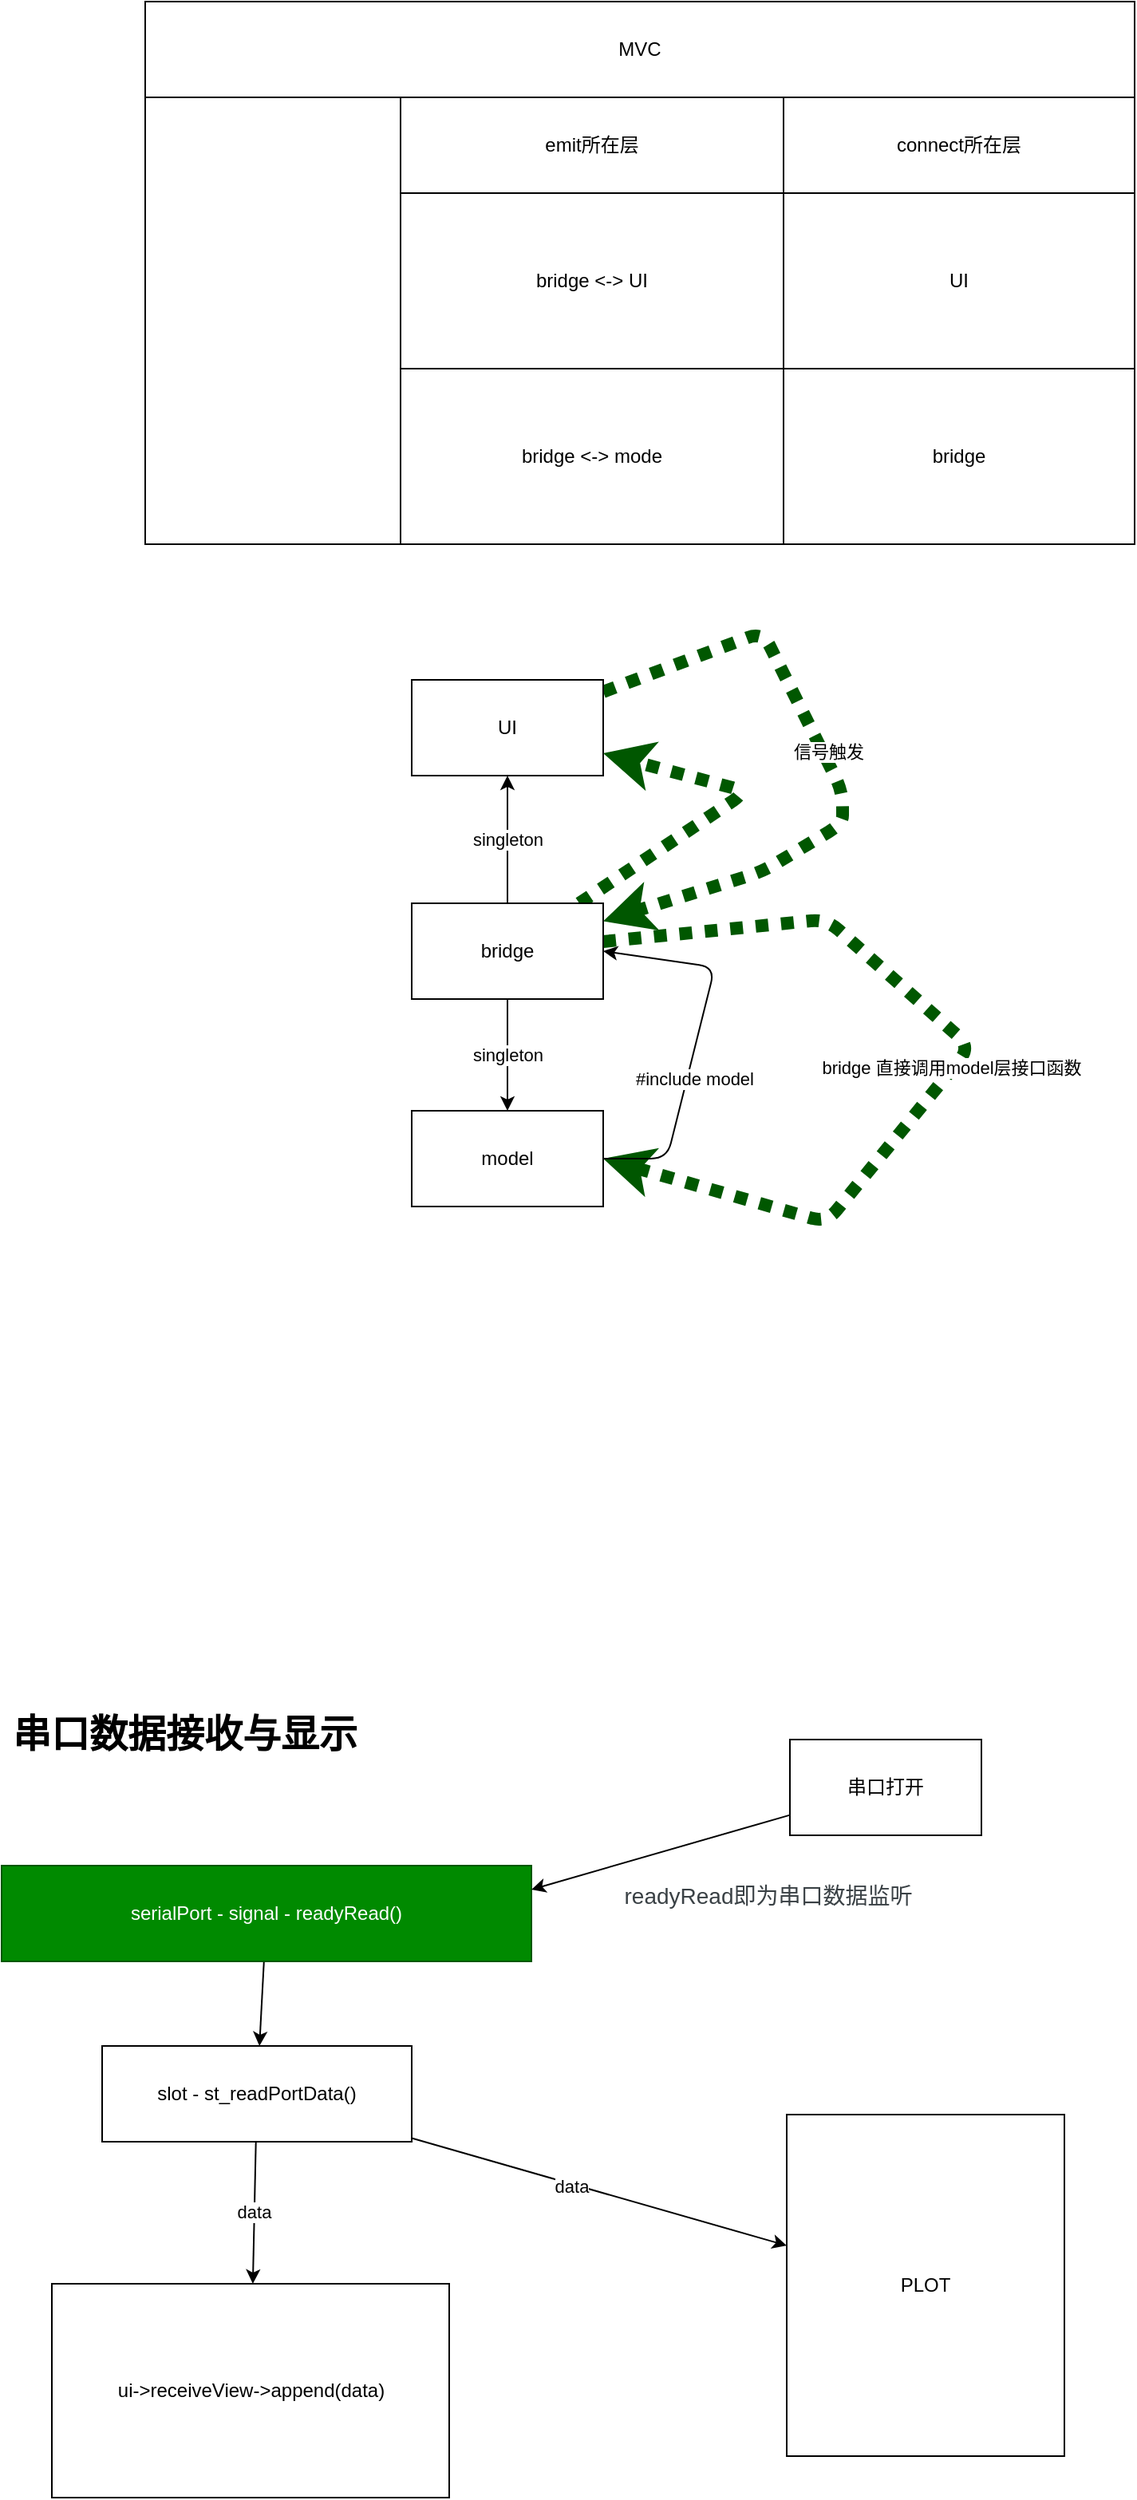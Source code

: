 <mxfile>
    <diagram id="eJXD1WAULe9eI2_TIKXv" name="第 1 页">
        <mxGraphModel dx="776" dy="609" grid="0" gridSize="10" guides="1" tooltips="1" connect="1" arrows="1" fold="1" page="1" pageScale="1" pageWidth="827" pageHeight="1169" math="0" shadow="0">
            <root>
                <mxCell id="0"/>
                <mxCell id="1" parent="0"/>
                <mxCell id="2" value="" style="rounded=0;whiteSpace=wrap;html=1;" parent="1" vertex="1">
                    <mxGeometry x="120" y="120" width="620" height="340" as="geometry"/>
                </mxCell>
                <mxCell id="3" value="MVC" style="rounded=0;whiteSpace=wrap;html=1;" parent="1" vertex="1">
                    <mxGeometry x="120" y="120" width="620" height="60" as="geometry"/>
                </mxCell>
                <mxCell id="4" value="" style="rounded=0;whiteSpace=wrap;html=1;" parent="1" vertex="1">
                    <mxGeometry x="120" y="180" width="160" height="280" as="geometry"/>
                </mxCell>
                <mxCell id="7" value="" style="rounded=0;whiteSpace=wrap;html=1;" parent="1" vertex="1">
                    <mxGeometry x="280" y="180" width="240" height="280" as="geometry"/>
                </mxCell>
                <mxCell id="8" value="" style="rounded=0;whiteSpace=wrap;html=1;" parent="1" vertex="1">
                    <mxGeometry x="520" y="240" width="220" height="220" as="geometry"/>
                </mxCell>
                <mxCell id="5" value="" style="rounded=0;whiteSpace=wrap;html=1;" parent="1" vertex="1">
                    <mxGeometry x="280" y="180" width="460" height="60" as="geometry"/>
                </mxCell>
                <mxCell id="9" value="emit所在层" style="rounded=0;whiteSpace=wrap;html=1;" parent="1" vertex="1">
                    <mxGeometry x="280" y="180" width="240" height="60" as="geometry"/>
                </mxCell>
                <mxCell id="10" value="connect所在层" style="rounded=0;whiteSpace=wrap;html=1;" parent="1" vertex="1">
                    <mxGeometry x="520" y="180" width="220" height="60" as="geometry"/>
                </mxCell>
                <mxCell id="11" value="bridge &amp;lt;-&amp;gt; UI" style="rounded=0;whiteSpace=wrap;html=1;" parent="1" vertex="1">
                    <mxGeometry x="280" y="240" width="240" height="110" as="geometry"/>
                </mxCell>
                <mxCell id="12" value="UI" style="rounded=0;whiteSpace=wrap;html=1;" parent="1" vertex="1">
                    <mxGeometry x="520" y="240" width="220" height="110" as="geometry"/>
                </mxCell>
                <mxCell id="13" value="bridge &amp;lt;-&amp;gt; mode" style="rounded=0;whiteSpace=wrap;html=1;" parent="1" vertex="1">
                    <mxGeometry x="280" y="350" width="240" height="110" as="geometry"/>
                </mxCell>
                <mxCell id="14" value="bridge" style="rounded=0;whiteSpace=wrap;html=1;" parent="1" vertex="1">
                    <mxGeometry x="520" y="350" width="220" height="110" as="geometry"/>
                </mxCell>
                <mxCell id="27" style="edgeStyle=none;html=1;dashed=1;dashPattern=1 1;strokeWidth=8;fillColor=#008a00;strokeColor=#005700;" parent="1" source="15" target="16" edge="1">
                    <mxGeometry relative="1" as="geometry">
                        <Array as="points">
                            <mxPoint x="507" y="515"/>
                            <mxPoint x="557" y="615"/>
                            <mxPoint x="557" y="635"/>
                            <mxPoint x="507" y="665"/>
                        </Array>
                    </mxGeometry>
                </mxCell>
                <mxCell id="29" value="信号触发" style="edgeLabel;html=1;align=center;verticalAlign=middle;resizable=0;points=[];" parent="27" vertex="1" connectable="0">
                    <mxGeometry x="-0.047" y="3" relative="1" as="geometry">
                        <mxPoint as="offset"/>
                    </mxGeometry>
                </mxCell>
                <mxCell id="15" value="UI" style="rounded=0;whiteSpace=wrap;html=1;" parent="1" vertex="1">
                    <mxGeometry x="287" y="545" width="120" height="60" as="geometry"/>
                </mxCell>
                <mxCell id="18" value="singleton" style="edgeStyle=none;html=1;entryX=0.5;entryY=1;entryDx=0;entryDy=0;" parent="1" source="16" target="15" edge="1">
                    <mxGeometry relative="1" as="geometry"/>
                </mxCell>
                <mxCell id="19" value="singleton" style="edgeStyle=none;html=1;entryX=0.5;entryY=0;entryDx=0;entryDy=0;" parent="1" source="16" target="17" edge="1">
                    <mxGeometry relative="1" as="geometry"/>
                </mxCell>
                <mxCell id="23" style="edgeStyle=none;html=1;entryX=1;entryY=0.5;entryDx=0;entryDy=0;dashed=1;fillColor=#008a00;strokeColor=#005700;dashPattern=1 1;strokeWidth=8;" parent="1" source="16" target="17" edge="1">
                    <mxGeometry relative="1" as="geometry">
                        <Array as="points">
                            <mxPoint x="547" y="695"/>
                            <mxPoint x="637" y="775"/>
                            <mxPoint x="547" y="885"/>
                        </Array>
                    </mxGeometry>
                </mxCell>
                <mxCell id="24" value="bridge 直接调用model层接口函数" style="edgeLabel;html=1;align=center;verticalAlign=middle;resizable=0;points=[];" parent="23" vertex="1" connectable="0">
                    <mxGeometry x="0.015" y="-1" relative="1" as="geometry">
                        <mxPoint as="offset"/>
                    </mxGeometry>
                </mxCell>
                <mxCell id="28" style="edgeStyle=none;html=1;dashed=1;dashPattern=1 1;strokeWidth=8;fillColor=#008a00;strokeColor=#005700;" parent="1" source="16" target="15" edge="1">
                    <mxGeometry relative="1" as="geometry">
                        <Array as="points">
                            <mxPoint x="497" y="615"/>
                        </Array>
                    </mxGeometry>
                </mxCell>
                <mxCell id="16" value="bridge" style="rounded=0;whiteSpace=wrap;html=1;" parent="1" vertex="1">
                    <mxGeometry x="287" y="685" width="120" height="60" as="geometry"/>
                </mxCell>
                <mxCell id="20" style="edgeStyle=none;html=1;entryX=1;entryY=0.5;entryDx=0;entryDy=0;" parent="1" source="17" target="16" edge="1">
                    <mxGeometry relative="1" as="geometry">
                        <Array as="points">
                            <mxPoint x="447" y="845"/>
                            <mxPoint x="477" y="725"/>
                        </Array>
                    </mxGeometry>
                </mxCell>
                <mxCell id="21" value="#include model" style="edgeLabel;html=1;align=center;verticalAlign=middle;resizable=0;points=[];" parent="20" vertex="1" connectable="0">
                    <mxGeometry x="-0.21" y="-4" relative="1" as="geometry">
                        <mxPoint as="offset"/>
                    </mxGeometry>
                </mxCell>
                <mxCell id="17" value="model" style="rounded=0;whiteSpace=wrap;html=1;" parent="1" vertex="1">
                    <mxGeometry x="287" y="815" width="120" height="60" as="geometry"/>
                </mxCell>
                <mxCell id="30" value="&lt;h1&gt;串口数据接收与显示&lt;/h1&gt;" style="text;html=1;strokeColor=none;fillColor=none;spacing=5;spacingTop=-20;whiteSpace=wrap;overflow=hidden;rounded=0;" parent="1" vertex="1">
                    <mxGeometry x="32" y="1186" width="308" height="48" as="geometry"/>
                </mxCell>
                <mxCell id="37" value="" style="edgeStyle=none;html=1;" parent="1" source="31" target="36" edge="1">
                    <mxGeometry relative="1" as="geometry"/>
                </mxCell>
                <mxCell id="31" value="serialPort - signal - readyRead()" style="rounded=0;whiteSpace=wrap;html=1;fillColor=#008a00;fontColor=#ffffff;strokeColor=#005700;" parent="1" vertex="1">
                    <mxGeometry x="30" y="1288" width="332" height="60" as="geometry"/>
                </mxCell>
                <mxCell id="45" value="" style="edgeStyle=none;html=1;" parent="1" source="36" target="44" edge="1">
                    <mxGeometry relative="1" as="geometry"/>
                </mxCell>
                <mxCell id="46" value="data" style="edgeLabel;html=1;align=center;verticalAlign=middle;resizable=0;points=[];" parent="45" vertex="1" connectable="0">
                    <mxGeometry x="-0.143" y="-1" relative="1" as="geometry">
                        <mxPoint as="offset"/>
                    </mxGeometry>
                </mxCell>
                <mxCell id="50" value="data" style="edgeStyle=none;html=1;" parent="1" source="36" target="49" edge="1">
                    <mxGeometry relative="1" as="geometry"/>
                </mxCell>
                <mxCell id="36" value="slot - st_readPortData()" style="rounded=0;whiteSpace=wrap;html=1;" parent="1" vertex="1">
                    <mxGeometry x="93" y="1401" width="194" height="60" as="geometry"/>
                </mxCell>
                <mxCell id="44" value="PLOT" style="whiteSpace=wrap;html=1;rounded=0;" parent="1" vertex="1">
                    <mxGeometry x="522" y="1444" width="174" height="214" as="geometry"/>
                </mxCell>
                <mxCell id="49" value="ui-&amp;gt;receiveView-&amp;gt;append(data)" style="whiteSpace=wrap;html=1;rounded=0;" parent="1" vertex="1">
                    <mxGeometry x="61.5" y="1550" width="249" height="134" as="geometry"/>
                </mxCell>
                <mxCell id="53" style="edgeStyle=none;html=1;entryX=1;entryY=0.25;entryDx=0;entryDy=0;" edge="1" parent="1" source="52" target="31">
                    <mxGeometry relative="1" as="geometry"/>
                </mxCell>
                <mxCell id="54" value="&lt;font color=&quot;#3a4145&quot;&gt;&lt;span style=&quot;font-size: 14px ; background-color: rgb(255 , 255 , 255)&quot;&gt;readyRead即为串口数据监听&lt;/span&gt;&lt;/font&gt;" style="edgeLabel;html=1;align=center;verticalAlign=middle;resizable=0;points=[];" vertex="1" connectable="0" parent="53">
                    <mxGeometry x="0.329" y="-1" relative="1" as="geometry">
                        <mxPoint x="94" y="20" as="offset"/>
                    </mxGeometry>
                </mxCell>
                <mxCell id="52" value="串口打开" style="rounded=0;whiteSpace=wrap;html=1;" vertex="1" parent="1">
                    <mxGeometry x="524" y="1209" width="120" height="60" as="geometry"/>
                </mxCell>
            </root>
        </mxGraphModel>
    </diagram>
</mxfile>